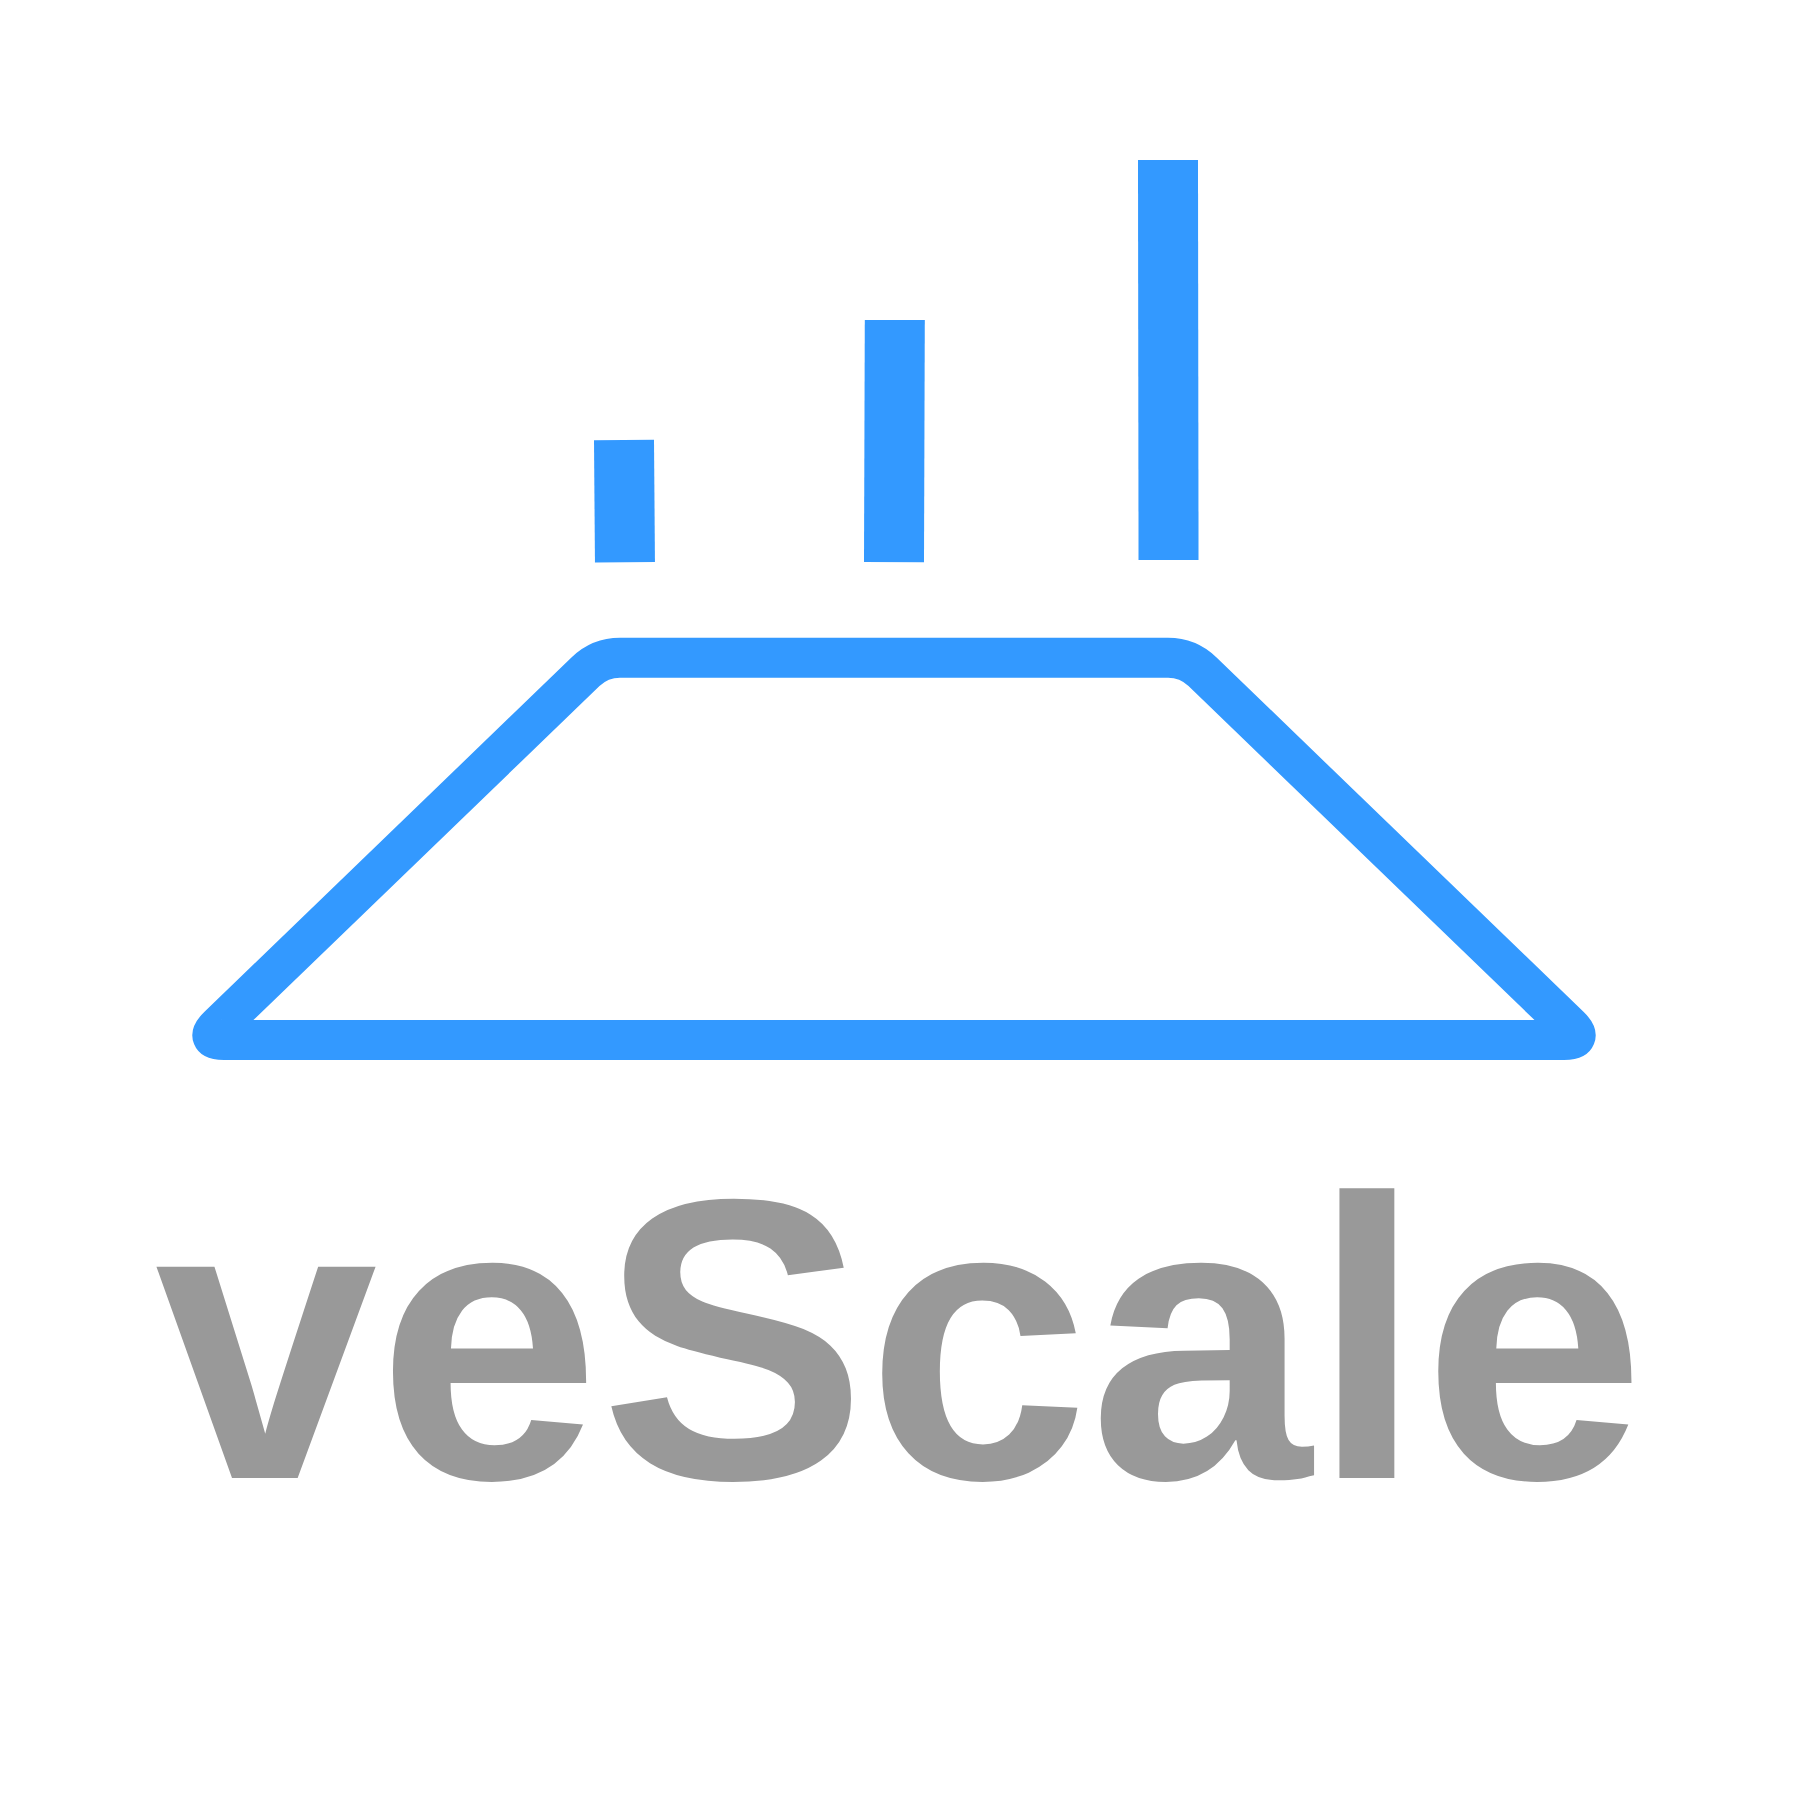 <mxfile version="23.1.5" type="device">
  <diagram name="Page-1" id="IkTIo2W84xr3qizVQh_Z">
    <mxGraphModel dx="2206" dy="1228" grid="1" gridSize="10" guides="1" tooltips="1" connect="1" arrows="1" fold="1" page="1" pageScale="1" pageWidth="900" pageHeight="900" math="0" shadow="0">
      <root>
        <mxCell id="0" />
        <mxCell id="1" parent="0" />
        <mxCell id="Ci-mhQPUg_75TSeiISrQ-10" value="" style="whiteSpace=wrap;html=1;aspect=fixed;strokeColor=none;fillColor=none;gradientColor=none;gradientDirection=radial;" parent="1" vertex="1">
          <mxGeometry width="900" height="900" as="geometry" />
        </mxCell>
        <mxCell id="Ci-mhQPUg_75TSeiISrQ-6" value="" style="group" parent="1" vertex="1" connectable="0">
          <mxGeometry x="122" y="90" width="670" height="430" as="geometry" />
        </mxCell>
        <mxCell id="Ci-mhQPUg_75TSeiISrQ-2" value="" style="shape=trapezoid;perimeter=trapezoidPerimeter;whiteSpace=wrap;html=1;fixedSize=1;size=197.996;strokeWidth=20;strokeColor=#3399FF;fontColor=#3399FF;fillColor=none;fontSize=28;rounded=1;shadow=0;" parent="Ci-mhQPUg_75TSeiISrQ-6" vertex="1">
          <mxGeometry x="-20" y="238.89" width="690" height="191.11" as="geometry" />
        </mxCell>
        <mxCell id="Ci-mhQPUg_75TSeiISrQ-3" value="" style="endArrow=none;html=1;rounded=0;strokeWidth=30;startArrow=none;startFill=0;endFill=0;strokeColor=#3399FF;fontColor=#007FFF;fontSize=30;shadow=0;" parent="Ci-mhQPUg_75TSeiISrQ-6" edge="1">
          <mxGeometry width="50" height="50" relative="1" as="geometry">
            <mxPoint x="190" y="130" as="sourcePoint" />
            <mxPoint x="190.473" y="191.111" as="targetPoint" />
          </mxGeometry>
        </mxCell>
        <mxCell id="Ci-mhQPUg_75TSeiISrQ-5" value="" style="endArrow=none;html=1;rounded=0;strokeWidth=30;startArrow=none;startFill=0;endFill=0;strokeColor=#3399FF;fontColor=#007FFF;fontSize=30;shadow=0;" parent="Ci-mhQPUg_75TSeiISrQ-6" edge="1">
          <mxGeometry width="50" height="50" relative="1" as="geometry">
            <mxPoint x="325.4" y="70" as="sourcePoint" />
            <mxPoint x="325" y="191.111" as="targetPoint" />
          </mxGeometry>
        </mxCell>
        <mxCell id="Ci-mhQPUg_75TSeiISrQ-4" value="" style="endArrow=none;html=1;rounded=0;strokeWidth=30;startArrow=none;startFill=0;endFill=0;strokeColor=#3399FF;fontColor=#007FFF;fontSize=30;shadow=0;" parent="Ci-mhQPUg_75TSeiISrQ-6" edge="1">
          <mxGeometry width="50" height="50" relative="1" as="geometry">
            <mxPoint x="461.997" y="-10" as="sourcePoint" />
            <mxPoint x="462.27" y="190" as="targetPoint" />
          </mxGeometry>
        </mxCell>
        <mxCell id="Ci-mhQPUg_75TSeiISrQ-7" value="&lt;span style=&quot;font-size: 200px;&quot;&gt;veScale&lt;/span&gt;" style="text;html=1;align=center;verticalAlign=middle;whiteSpace=wrap;rounded=0;strokeWidth=3;fontSize=200;fontFamily=Helvetica;fontStyle=1;fontColor=#999999;" parent="1" vertex="1">
          <mxGeometry y="600" width="900" height="138.46" as="geometry" />
        </mxCell>
      </root>
    </mxGraphModel>
  </diagram>
</mxfile>
